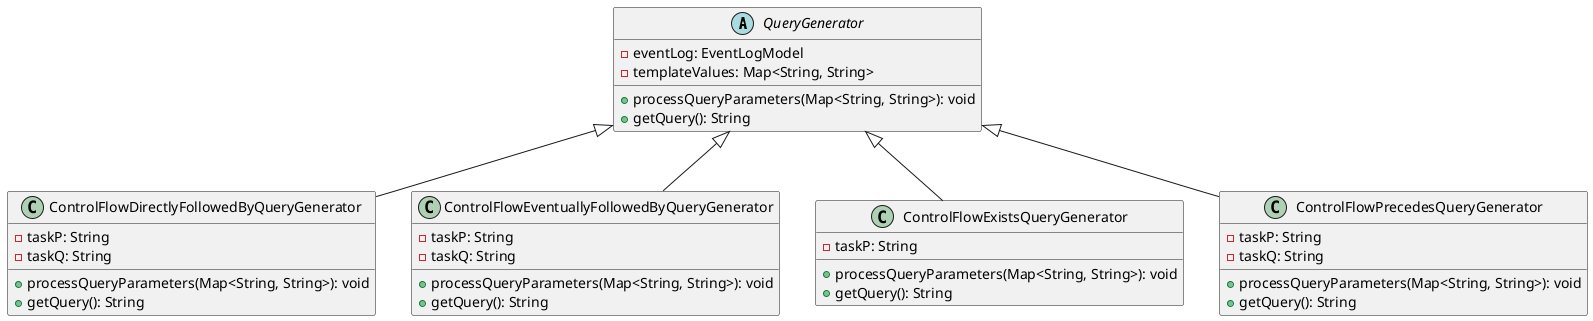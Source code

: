 @startuml

abstract class QueryGenerator {
  - eventLog: EventLogModel
  - templateValues: Map<String, String>
  + processQueryParameters(Map<String, String>): void
  + getQuery(): String
}

class ControlFlowDirectlyFollowedByQueryGenerator {
  - taskP: String
  - taskQ: String
  + processQueryParameters(Map<String, String>): void
  + getQuery(): String
}

class ControlFlowEventuallyFollowedByQueryGenerator {
  - taskP: String
  - taskQ: String
  + processQueryParameters(Map<String, String>): void
  + getQuery(): String
}

class ControlFlowExistsQueryGenerator {
  - taskP: String
  + processQueryParameters(Map<String, String>): void
  + getQuery(): String
}

class ControlFlowPrecedesQueryGenerator {
  - taskP: String
  - taskQ: String
  + processQueryParameters(Map<String, String>): void
  + getQuery(): String
}

QueryGenerator <|-- ControlFlowDirectlyFollowedByQueryGenerator
QueryGenerator <|-- ControlFlowEventuallyFollowedByQueryGenerator
QueryGenerator <|-- ControlFlowExistsQueryGenerator
QueryGenerator <|-- ControlFlowPrecedesQueryGenerator

@enduml
